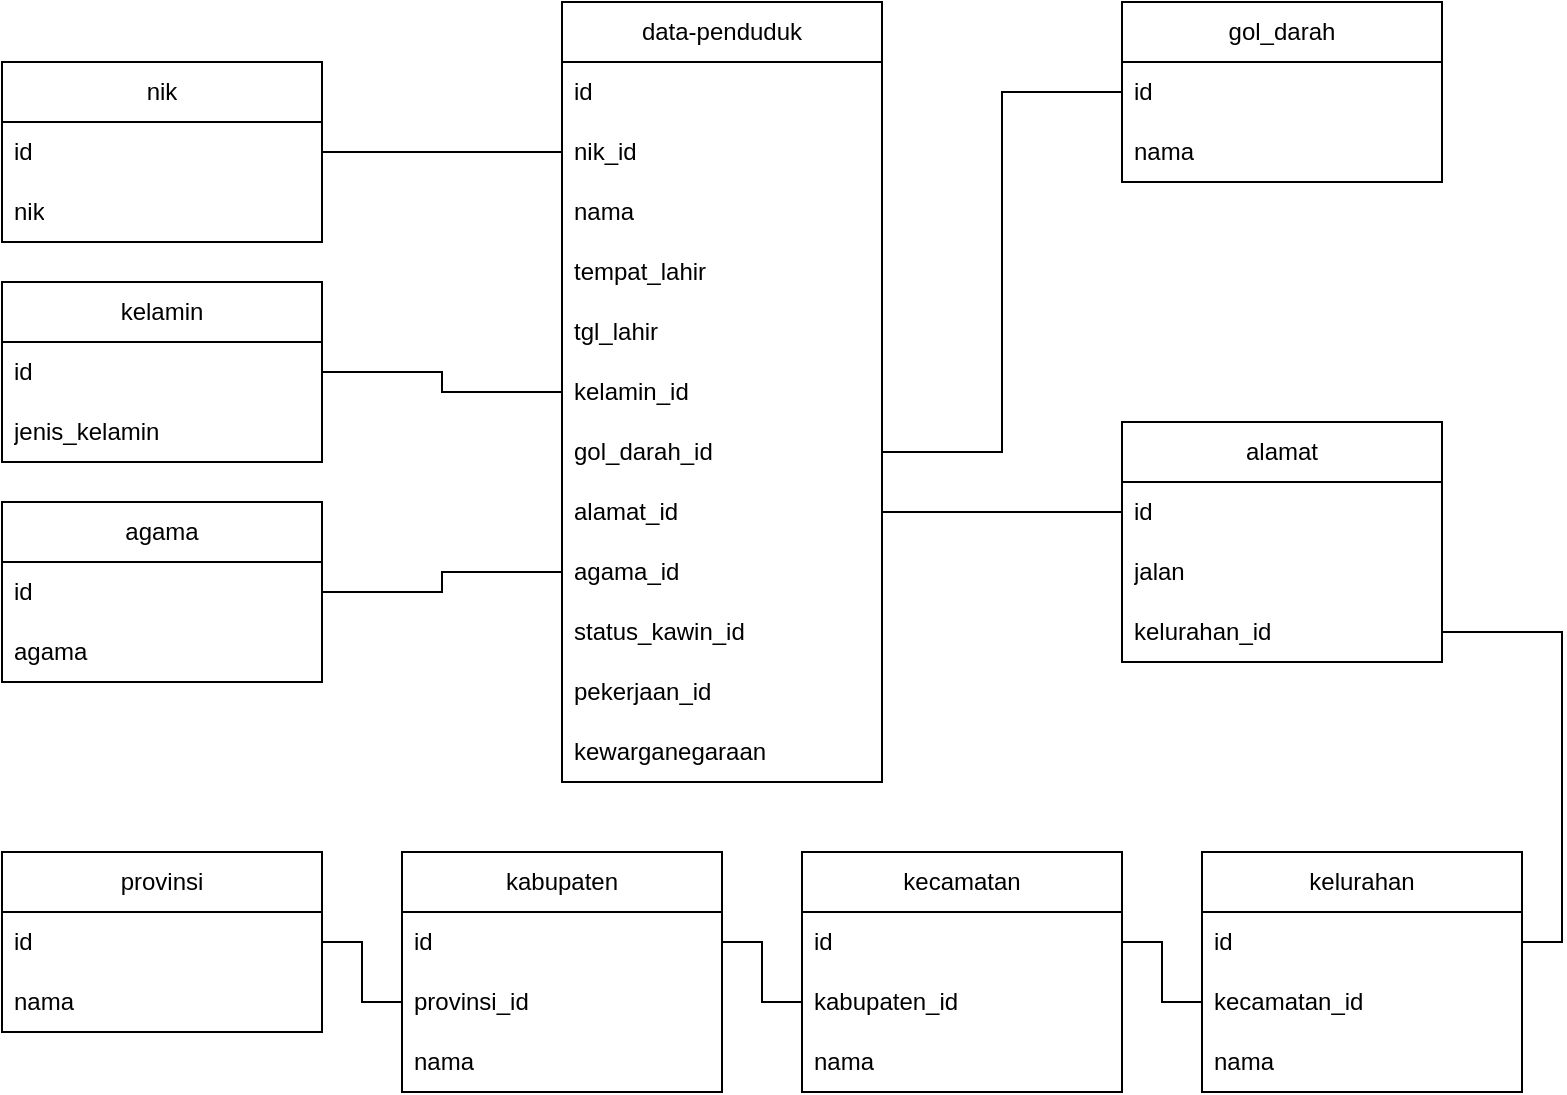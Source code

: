 <mxfile version="24.7.17">
  <diagram name="Page-1" id="0Un0IAWzI6U6qrBfIG15">
    <mxGraphModel dx="1257" dy="727" grid="1" gridSize="10" guides="1" tooltips="1" connect="1" arrows="1" fold="1" page="1" pageScale="1" pageWidth="827" pageHeight="1169" math="0" shadow="0">
      <root>
        <mxCell id="0" />
        <mxCell id="1" parent="0" />
        <mxCell id="j3dxWM0FpJ5QSCnhhDyS-1" value="data-penduduk" style="swimlane;fontStyle=0;childLayout=stackLayout;horizontal=1;startSize=30;horizontalStack=0;resizeParent=1;resizeParentMax=0;resizeLast=0;collapsible=1;marginBottom=0;whiteSpace=wrap;html=1;" vertex="1" parent="1">
          <mxGeometry x="280" y="40" width="160" height="390" as="geometry" />
        </mxCell>
        <mxCell id="j3dxWM0FpJ5QSCnhhDyS-2" value="id" style="text;strokeColor=none;fillColor=none;align=left;verticalAlign=middle;spacingLeft=4;spacingRight=4;overflow=hidden;points=[[0,0.5],[1,0.5]];portConstraint=eastwest;rotatable=0;whiteSpace=wrap;html=1;" vertex="1" parent="j3dxWM0FpJ5QSCnhhDyS-1">
          <mxGeometry y="30" width="160" height="30" as="geometry" />
        </mxCell>
        <mxCell id="j3dxWM0FpJ5QSCnhhDyS-41" value="nik_id" style="text;strokeColor=none;fillColor=none;align=left;verticalAlign=middle;spacingLeft=4;spacingRight=4;overflow=hidden;points=[[0,0.5],[1,0.5]];portConstraint=eastwest;rotatable=0;whiteSpace=wrap;html=1;" vertex="1" parent="j3dxWM0FpJ5QSCnhhDyS-1">
          <mxGeometry y="60" width="160" height="30" as="geometry" />
        </mxCell>
        <mxCell id="j3dxWM0FpJ5QSCnhhDyS-3" value="nama" style="text;strokeColor=none;fillColor=none;align=left;verticalAlign=middle;spacingLeft=4;spacingRight=4;overflow=hidden;points=[[0,0.5],[1,0.5]];portConstraint=eastwest;rotatable=0;whiteSpace=wrap;html=1;" vertex="1" parent="j3dxWM0FpJ5QSCnhhDyS-1">
          <mxGeometry y="90" width="160" height="30" as="geometry" />
        </mxCell>
        <mxCell id="j3dxWM0FpJ5QSCnhhDyS-51" value="tempat_lahir" style="text;strokeColor=none;fillColor=none;align=left;verticalAlign=middle;spacingLeft=4;spacingRight=4;overflow=hidden;points=[[0,0.5],[1,0.5]];portConstraint=eastwest;rotatable=0;whiteSpace=wrap;html=1;" vertex="1" parent="j3dxWM0FpJ5QSCnhhDyS-1">
          <mxGeometry y="120" width="160" height="30" as="geometry" />
        </mxCell>
        <mxCell id="j3dxWM0FpJ5QSCnhhDyS-52" value="tgl_lahir" style="text;strokeColor=none;fillColor=none;align=left;verticalAlign=middle;spacingLeft=4;spacingRight=4;overflow=hidden;points=[[0,0.5],[1,0.5]];portConstraint=eastwest;rotatable=0;whiteSpace=wrap;html=1;" vertex="1" parent="j3dxWM0FpJ5QSCnhhDyS-1">
          <mxGeometry y="150" width="160" height="30" as="geometry" />
        </mxCell>
        <mxCell id="j3dxWM0FpJ5QSCnhhDyS-4" value="kelamin_id" style="text;strokeColor=none;fillColor=none;align=left;verticalAlign=middle;spacingLeft=4;spacingRight=4;overflow=hidden;points=[[0,0.5],[1,0.5]];portConstraint=eastwest;rotatable=0;whiteSpace=wrap;html=1;" vertex="1" parent="j3dxWM0FpJ5QSCnhhDyS-1">
          <mxGeometry y="180" width="160" height="30" as="geometry" />
        </mxCell>
        <mxCell id="j3dxWM0FpJ5QSCnhhDyS-70" value="gol_darah_id" style="text;strokeColor=none;fillColor=none;align=left;verticalAlign=middle;spacingLeft=4;spacingRight=4;overflow=hidden;points=[[0,0.5],[1,0.5]];portConstraint=eastwest;rotatable=0;whiteSpace=wrap;html=1;" vertex="1" parent="j3dxWM0FpJ5QSCnhhDyS-1">
          <mxGeometry y="210" width="160" height="30" as="geometry" />
        </mxCell>
        <mxCell id="j3dxWM0FpJ5QSCnhhDyS-40" value="alamat_id" style="text;strokeColor=none;fillColor=none;align=left;verticalAlign=middle;spacingLeft=4;spacingRight=4;overflow=hidden;points=[[0,0.5],[1,0.5]];portConstraint=eastwest;rotatable=0;whiteSpace=wrap;html=1;" vertex="1" parent="j3dxWM0FpJ5QSCnhhDyS-1">
          <mxGeometry y="240" width="160" height="30" as="geometry" />
        </mxCell>
        <mxCell id="j3dxWM0FpJ5QSCnhhDyS-5" value="agama_id" style="text;strokeColor=none;fillColor=none;align=left;verticalAlign=middle;spacingLeft=4;spacingRight=4;overflow=hidden;points=[[0,0.5],[1,0.5]];portConstraint=eastwest;rotatable=0;whiteSpace=wrap;html=1;" vertex="1" parent="j3dxWM0FpJ5QSCnhhDyS-1">
          <mxGeometry y="270" width="160" height="30" as="geometry" />
        </mxCell>
        <mxCell id="j3dxWM0FpJ5QSCnhhDyS-39" value="status_kawin_id" style="text;strokeColor=none;fillColor=none;align=left;verticalAlign=middle;spacingLeft=4;spacingRight=4;overflow=hidden;points=[[0,0.5],[1,0.5]];portConstraint=eastwest;rotatable=0;whiteSpace=wrap;html=1;" vertex="1" parent="j3dxWM0FpJ5QSCnhhDyS-1">
          <mxGeometry y="300" width="160" height="30" as="geometry" />
        </mxCell>
        <mxCell id="j3dxWM0FpJ5QSCnhhDyS-66" value="pekerjaan_id" style="text;strokeColor=none;fillColor=none;align=left;verticalAlign=middle;spacingLeft=4;spacingRight=4;overflow=hidden;points=[[0,0.5],[1,0.5]];portConstraint=eastwest;rotatable=0;whiteSpace=wrap;html=1;" vertex="1" parent="j3dxWM0FpJ5QSCnhhDyS-1">
          <mxGeometry y="330" width="160" height="30" as="geometry" />
        </mxCell>
        <mxCell id="j3dxWM0FpJ5QSCnhhDyS-67" value="kewarganegaraan" style="text;strokeColor=none;fillColor=none;align=left;verticalAlign=middle;spacingLeft=4;spacingRight=4;overflow=hidden;points=[[0,0.5],[1,0.5]];portConstraint=eastwest;rotatable=0;whiteSpace=wrap;html=1;" vertex="1" parent="j3dxWM0FpJ5QSCnhhDyS-1">
          <mxGeometry y="360" width="160" height="30" as="geometry" />
        </mxCell>
        <mxCell id="j3dxWM0FpJ5QSCnhhDyS-6" value="kelamin" style="swimlane;fontStyle=0;childLayout=stackLayout;horizontal=1;startSize=30;horizontalStack=0;resizeParent=1;resizeParentMax=0;resizeLast=0;collapsible=1;marginBottom=0;whiteSpace=wrap;html=1;" vertex="1" parent="1">
          <mxGeometry y="180" width="160" height="90" as="geometry" />
        </mxCell>
        <mxCell id="j3dxWM0FpJ5QSCnhhDyS-7" value="id" style="text;strokeColor=none;fillColor=none;align=left;verticalAlign=middle;spacingLeft=4;spacingRight=4;overflow=hidden;points=[[0,0.5],[1,0.5]];portConstraint=eastwest;rotatable=0;whiteSpace=wrap;html=1;" vertex="1" parent="j3dxWM0FpJ5QSCnhhDyS-6">
          <mxGeometry y="30" width="160" height="30" as="geometry" />
        </mxCell>
        <mxCell id="j3dxWM0FpJ5QSCnhhDyS-8" value="jenis_kelamin" style="text;strokeColor=none;fillColor=none;align=left;verticalAlign=middle;spacingLeft=4;spacingRight=4;overflow=hidden;points=[[0,0.5],[1,0.5]];portConstraint=eastwest;rotatable=0;whiteSpace=wrap;html=1;" vertex="1" parent="j3dxWM0FpJ5QSCnhhDyS-6">
          <mxGeometry y="60" width="160" height="30" as="geometry" />
        </mxCell>
        <mxCell id="j3dxWM0FpJ5QSCnhhDyS-14" value="nik" style="swimlane;fontStyle=0;childLayout=stackLayout;horizontal=1;startSize=30;horizontalStack=0;resizeParent=1;resizeParentMax=0;resizeLast=0;collapsible=1;marginBottom=0;whiteSpace=wrap;html=1;" vertex="1" parent="1">
          <mxGeometry y="70" width="160" height="90" as="geometry" />
        </mxCell>
        <mxCell id="j3dxWM0FpJ5QSCnhhDyS-15" value="id" style="text;strokeColor=none;fillColor=none;align=left;verticalAlign=middle;spacingLeft=4;spacingRight=4;overflow=hidden;points=[[0,0.5],[1,0.5]];portConstraint=eastwest;rotatable=0;whiteSpace=wrap;html=1;" vertex="1" parent="j3dxWM0FpJ5QSCnhhDyS-14">
          <mxGeometry y="30" width="160" height="30" as="geometry" />
        </mxCell>
        <mxCell id="j3dxWM0FpJ5QSCnhhDyS-16" value="nik" style="text;strokeColor=none;fillColor=none;align=left;verticalAlign=middle;spacingLeft=4;spacingRight=4;overflow=hidden;points=[[0,0.5],[1,0.5]];portConstraint=eastwest;rotatable=0;whiteSpace=wrap;html=1;" vertex="1" parent="j3dxWM0FpJ5QSCnhhDyS-14">
          <mxGeometry y="60" width="160" height="30" as="geometry" />
        </mxCell>
        <mxCell id="j3dxWM0FpJ5QSCnhhDyS-17" value="alamat" style="swimlane;fontStyle=0;childLayout=stackLayout;horizontal=1;startSize=30;horizontalStack=0;resizeParent=1;resizeParentMax=0;resizeLast=0;collapsible=1;marginBottom=0;whiteSpace=wrap;html=1;" vertex="1" parent="1">
          <mxGeometry x="560" y="250" width="160" height="120" as="geometry" />
        </mxCell>
        <mxCell id="j3dxWM0FpJ5QSCnhhDyS-18" value="id" style="text;strokeColor=none;fillColor=none;align=left;verticalAlign=middle;spacingLeft=4;spacingRight=4;overflow=hidden;points=[[0,0.5],[1,0.5]];portConstraint=eastwest;rotatable=0;whiteSpace=wrap;html=1;" vertex="1" parent="j3dxWM0FpJ5QSCnhhDyS-17">
          <mxGeometry y="30" width="160" height="30" as="geometry" />
        </mxCell>
        <mxCell id="j3dxWM0FpJ5QSCnhhDyS-19" value="jalan" style="text;strokeColor=none;fillColor=none;align=left;verticalAlign=middle;spacingLeft=4;spacingRight=4;overflow=hidden;points=[[0,0.5],[1,0.5]];portConstraint=eastwest;rotatable=0;whiteSpace=wrap;html=1;" vertex="1" parent="j3dxWM0FpJ5QSCnhhDyS-17">
          <mxGeometry y="60" width="160" height="30" as="geometry" />
        </mxCell>
        <mxCell id="j3dxWM0FpJ5QSCnhhDyS-36" value="kelurahan_id" style="text;strokeColor=none;fillColor=none;align=left;verticalAlign=middle;spacingLeft=4;spacingRight=4;overflow=hidden;points=[[0,0.5],[1,0.5]];portConstraint=eastwest;rotatable=0;whiteSpace=wrap;html=1;" vertex="1" parent="j3dxWM0FpJ5QSCnhhDyS-17">
          <mxGeometry y="90" width="160" height="30" as="geometry" />
        </mxCell>
        <mxCell id="j3dxWM0FpJ5QSCnhhDyS-20" value="provinsi" style="swimlane;fontStyle=0;childLayout=stackLayout;horizontal=1;startSize=30;horizontalStack=0;resizeParent=1;resizeParentMax=0;resizeLast=0;collapsible=1;marginBottom=0;whiteSpace=wrap;html=1;" vertex="1" parent="1">
          <mxGeometry y="465" width="160" height="90" as="geometry" />
        </mxCell>
        <mxCell id="j3dxWM0FpJ5QSCnhhDyS-21" value="id" style="text;strokeColor=none;fillColor=none;align=left;verticalAlign=middle;spacingLeft=4;spacingRight=4;overflow=hidden;points=[[0,0.5],[1,0.5]];portConstraint=eastwest;rotatable=0;whiteSpace=wrap;html=1;" vertex="1" parent="j3dxWM0FpJ5QSCnhhDyS-20">
          <mxGeometry y="30" width="160" height="30" as="geometry" />
        </mxCell>
        <mxCell id="j3dxWM0FpJ5QSCnhhDyS-22" value="nama" style="text;strokeColor=none;fillColor=none;align=left;verticalAlign=middle;spacingLeft=4;spacingRight=4;overflow=hidden;points=[[0,0.5],[1,0.5]];portConstraint=eastwest;rotatable=0;whiteSpace=wrap;html=1;" vertex="1" parent="j3dxWM0FpJ5QSCnhhDyS-20">
          <mxGeometry y="60" width="160" height="30" as="geometry" />
        </mxCell>
        <mxCell id="j3dxWM0FpJ5QSCnhhDyS-24" value="kabupaten" style="swimlane;fontStyle=0;childLayout=stackLayout;horizontal=1;startSize=30;horizontalStack=0;resizeParent=1;resizeParentMax=0;resizeLast=0;collapsible=1;marginBottom=0;whiteSpace=wrap;html=1;" vertex="1" parent="1">
          <mxGeometry x="200" y="465" width="160" height="120" as="geometry" />
        </mxCell>
        <mxCell id="j3dxWM0FpJ5QSCnhhDyS-25" value="id" style="text;strokeColor=none;fillColor=none;align=left;verticalAlign=middle;spacingLeft=4;spacingRight=4;overflow=hidden;points=[[0,0.5],[1,0.5]];portConstraint=eastwest;rotatable=0;whiteSpace=wrap;html=1;" vertex="1" parent="j3dxWM0FpJ5QSCnhhDyS-24">
          <mxGeometry y="30" width="160" height="30" as="geometry" />
        </mxCell>
        <mxCell id="j3dxWM0FpJ5QSCnhhDyS-26" value="provinsi_id" style="text;strokeColor=none;fillColor=none;align=left;verticalAlign=middle;spacingLeft=4;spacingRight=4;overflow=hidden;points=[[0,0.5],[1,0.5]];portConstraint=eastwest;rotatable=0;whiteSpace=wrap;html=1;" vertex="1" parent="j3dxWM0FpJ5QSCnhhDyS-24">
          <mxGeometry y="60" width="160" height="30" as="geometry" />
        </mxCell>
        <mxCell id="j3dxWM0FpJ5QSCnhhDyS-74" value="nama" style="text;strokeColor=none;fillColor=none;align=left;verticalAlign=middle;spacingLeft=4;spacingRight=4;overflow=hidden;points=[[0,0.5],[1,0.5]];portConstraint=eastwest;rotatable=0;whiteSpace=wrap;html=1;" vertex="1" parent="j3dxWM0FpJ5QSCnhhDyS-24">
          <mxGeometry y="90" width="160" height="30" as="geometry" />
        </mxCell>
        <mxCell id="j3dxWM0FpJ5QSCnhhDyS-27" value="kecamatan" style="swimlane;fontStyle=0;childLayout=stackLayout;horizontal=1;startSize=30;horizontalStack=0;resizeParent=1;resizeParentMax=0;resizeLast=0;collapsible=1;marginBottom=0;whiteSpace=wrap;html=1;" vertex="1" parent="1">
          <mxGeometry x="400" y="465" width="160" height="120" as="geometry" />
        </mxCell>
        <mxCell id="j3dxWM0FpJ5QSCnhhDyS-28" value="id" style="text;strokeColor=none;fillColor=none;align=left;verticalAlign=middle;spacingLeft=4;spacingRight=4;overflow=hidden;points=[[0,0.5],[1,0.5]];portConstraint=eastwest;rotatable=0;whiteSpace=wrap;html=1;" vertex="1" parent="j3dxWM0FpJ5QSCnhhDyS-27">
          <mxGeometry y="30" width="160" height="30" as="geometry" />
        </mxCell>
        <mxCell id="j3dxWM0FpJ5QSCnhhDyS-29" value="kabupaten_id" style="text;strokeColor=none;fillColor=none;align=left;verticalAlign=middle;spacingLeft=4;spacingRight=4;overflow=hidden;points=[[0,0.5],[1,0.5]];portConstraint=eastwest;rotatable=0;whiteSpace=wrap;html=1;" vertex="1" parent="j3dxWM0FpJ5QSCnhhDyS-27">
          <mxGeometry y="60" width="160" height="30" as="geometry" />
        </mxCell>
        <mxCell id="j3dxWM0FpJ5QSCnhhDyS-75" value="nama" style="text;strokeColor=none;fillColor=none;align=left;verticalAlign=middle;spacingLeft=4;spacingRight=4;overflow=hidden;points=[[0,0.5],[1,0.5]];portConstraint=eastwest;rotatable=0;whiteSpace=wrap;html=1;" vertex="1" parent="j3dxWM0FpJ5QSCnhhDyS-27">
          <mxGeometry y="90" width="160" height="30" as="geometry" />
        </mxCell>
        <mxCell id="j3dxWM0FpJ5QSCnhhDyS-30" value="kelurahan" style="swimlane;fontStyle=0;childLayout=stackLayout;horizontal=1;startSize=30;horizontalStack=0;resizeParent=1;resizeParentMax=0;resizeLast=0;collapsible=1;marginBottom=0;whiteSpace=wrap;html=1;" vertex="1" parent="1">
          <mxGeometry x="600" y="465" width="160" height="120" as="geometry" />
        </mxCell>
        <mxCell id="j3dxWM0FpJ5QSCnhhDyS-31" value="id" style="text;strokeColor=none;fillColor=none;align=left;verticalAlign=middle;spacingLeft=4;spacingRight=4;overflow=hidden;points=[[0,0.5],[1,0.5]];portConstraint=eastwest;rotatable=0;whiteSpace=wrap;html=1;" vertex="1" parent="j3dxWM0FpJ5QSCnhhDyS-30">
          <mxGeometry y="30" width="160" height="30" as="geometry" />
        </mxCell>
        <mxCell id="j3dxWM0FpJ5QSCnhhDyS-32" value="kecamatan_id" style="text;strokeColor=none;fillColor=none;align=left;verticalAlign=middle;spacingLeft=4;spacingRight=4;overflow=hidden;points=[[0,0.5],[1,0.5]];portConstraint=eastwest;rotatable=0;whiteSpace=wrap;html=1;" vertex="1" parent="j3dxWM0FpJ5QSCnhhDyS-30">
          <mxGeometry y="60" width="160" height="30" as="geometry" />
        </mxCell>
        <mxCell id="j3dxWM0FpJ5QSCnhhDyS-76" value="nama" style="text;strokeColor=none;fillColor=none;align=left;verticalAlign=middle;spacingLeft=4;spacingRight=4;overflow=hidden;points=[[0,0.5],[1,0.5]];portConstraint=eastwest;rotatable=0;whiteSpace=wrap;html=1;" vertex="1" parent="j3dxWM0FpJ5QSCnhhDyS-30">
          <mxGeometry y="90" width="160" height="30" as="geometry" />
        </mxCell>
        <mxCell id="j3dxWM0FpJ5QSCnhhDyS-42" value="gol_darah" style="swimlane;fontStyle=0;childLayout=stackLayout;horizontal=1;startSize=30;horizontalStack=0;resizeParent=1;resizeParentMax=0;resizeLast=0;collapsible=1;marginBottom=0;whiteSpace=wrap;html=1;" vertex="1" parent="1">
          <mxGeometry x="560" y="40" width="160" height="90" as="geometry" />
        </mxCell>
        <mxCell id="j3dxWM0FpJ5QSCnhhDyS-43" value="id" style="text;strokeColor=none;fillColor=none;align=left;verticalAlign=middle;spacingLeft=4;spacingRight=4;overflow=hidden;points=[[0,0.5],[1,0.5]];portConstraint=eastwest;rotatable=0;whiteSpace=wrap;html=1;" vertex="1" parent="j3dxWM0FpJ5QSCnhhDyS-42">
          <mxGeometry y="30" width="160" height="30" as="geometry" />
        </mxCell>
        <mxCell id="j3dxWM0FpJ5QSCnhhDyS-44" value="nama" style="text;strokeColor=none;fillColor=none;align=left;verticalAlign=middle;spacingLeft=4;spacingRight=4;overflow=hidden;points=[[0,0.5],[1,0.5]];portConstraint=eastwest;rotatable=0;whiteSpace=wrap;html=1;" vertex="1" parent="j3dxWM0FpJ5QSCnhhDyS-42">
          <mxGeometry y="60" width="160" height="30" as="geometry" />
        </mxCell>
        <mxCell id="j3dxWM0FpJ5QSCnhhDyS-11" value="agama" style="swimlane;fontStyle=0;childLayout=stackLayout;horizontal=1;startSize=30;horizontalStack=0;resizeParent=1;resizeParentMax=0;resizeLast=0;collapsible=1;marginBottom=0;whiteSpace=wrap;html=1;" vertex="1" parent="1">
          <mxGeometry y="290" width="160" height="90" as="geometry" />
        </mxCell>
        <mxCell id="j3dxWM0FpJ5QSCnhhDyS-12" value="id" style="text;strokeColor=none;fillColor=none;align=left;verticalAlign=middle;spacingLeft=4;spacingRight=4;overflow=hidden;points=[[0,0.5],[1,0.5]];portConstraint=eastwest;rotatable=0;whiteSpace=wrap;html=1;" vertex="1" parent="j3dxWM0FpJ5QSCnhhDyS-11">
          <mxGeometry y="30" width="160" height="30" as="geometry" />
        </mxCell>
        <mxCell id="j3dxWM0FpJ5QSCnhhDyS-13" value="agama" style="text;strokeColor=none;fillColor=none;align=left;verticalAlign=middle;spacingLeft=4;spacingRight=4;overflow=hidden;points=[[0,0.5],[1,0.5]];portConstraint=eastwest;rotatable=0;whiteSpace=wrap;html=1;" vertex="1" parent="j3dxWM0FpJ5QSCnhhDyS-11">
          <mxGeometry y="60" width="160" height="30" as="geometry" />
        </mxCell>
        <mxCell id="j3dxWM0FpJ5QSCnhhDyS-68" style="edgeStyle=orthogonalEdgeStyle;rounded=0;orthogonalLoop=1;jettySize=auto;html=1;endArrow=none;endFill=0;" edge="1" parent="1" source="j3dxWM0FpJ5QSCnhhDyS-15" target="j3dxWM0FpJ5QSCnhhDyS-41">
          <mxGeometry relative="1" as="geometry" />
        </mxCell>
        <mxCell id="j3dxWM0FpJ5QSCnhhDyS-69" style="edgeStyle=orthogonalEdgeStyle;rounded=0;orthogonalLoop=1;jettySize=auto;html=1;endArrow=none;endFill=0;" edge="1" parent="1" source="j3dxWM0FpJ5QSCnhhDyS-7" target="j3dxWM0FpJ5QSCnhhDyS-4">
          <mxGeometry relative="1" as="geometry">
            <Array as="points">
              <mxPoint x="220" y="225" />
              <mxPoint x="220" y="235" />
            </Array>
          </mxGeometry>
        </mxCell>
        <mxCell id="j3dxWM0FpJ5QSCnhhDyS-71" style="edgeStyle=orthogonalEdgeStyle;rounded=0;orthogonalLoop=1;jettySize=auto;html=1;endArrow=none;endFill=0;" edge="1" parent="1" source="j3dxWM0FpJ5QSCnhhDyS-43" target="j3dxWM0FpJ5QSCnhhDyS-70">
          <mxGeometry relative="1" as="geometry" />
        </mxCell>
        <mxCell id="j3dxWM0FpJ5QSCnhhDyS-72" style="edgeStyle=orthogonalEdgeStyle;rounded=0;orthogonalLoop=1;jettySize=auto;html=1;endArrow=none;endFill=0;" edge="1" parent="1" source="j3dxWM0FpJ5QSCnhhDyS-18" target="j3dxWM0FpJ5QSCnhhDyS-40">
          <mxGeometry relative="1" as="geometry" />
        </mxCell>
        <mxCell id="j3dxWM0FpJ5QSCnhhDyS-73" style="edgeStyle=orthogonalEdgeStyle;rounded=0;orthogonalLoop=1;jettySize=auto;html=1;endArrow=none;endFill=0;" edge="1" parent="1" source="j3dxWM0FpJ5QSCnhhDyS-12" target="j3dxWM0FpJ5QSCnhhDyS-5">
          <mxGeometry relative="1" as="geometry" />
        </mxCell>
        <mxCell id="j3dxWM0FpJ5QSCnhhDyS-78" style="edgeStyle=orthogonalEdgeStyle;rounded=0;orthogonalLoop=1;jettySize=auto;html=1;endArrow=none;endFill=0;" edge="1" parent="1" source="j3dxWM0FpJ5QSCnhhDyS-32" target="j3dxWM0FpJ5QSCnhhDyS-28">
          <mxGeometry relative="1" as="geometry" />
        </mxCell>
        <mxCell id="j3dxWM0FpJ5QSCnhhDyS-79" style="edgeStyle=orthogonalEdgeStyle;rounded=0;orthogonalLoop=1;jettySize=auto;html=1;endArrow=none;endFill=0;" edge="1" parent="1" source="j3dxWM0FpJ5QSCnhhDyS-29" target="j3dxWM0FpJ5QSCnhhDyS-25">
          <mxGeometry relative="1" as="geometry" />
        </mxCell>
        <mxCell id="j3dxWM0FpJ5QSCnhhDyS-80" style="edgeStyle=orthogonalEdgeStyle;rounded=0;orthogonalLoop=1;jettySize=auto;html=1;endArrow=none;endFill=0;" edge="1" parent="1" source="j3dxWM0FpJ5QSCnhhDyS-26" target="j3dxWM0FpJ5QSCnhhDyS-21">
          <mxGeometry relative="1" as="geometry" />
        </mxCell>
        <mxCell id="j3dxWM0FpJ5QSCnhhDyS-83" style="edgeStyle=orthogonalEdgeStyle;rounded=0;orthogonalLoop=1;jettySize=auto;html=1;endArrow=none;endFill=0;" edge="1" parent="1" source="j3dxWM0FpJ5QSCnhhDyS-36" target="j3dxWM0FpJ5QSCnhhDyS-31">
          <mxGeometry relative="1" as="geometry">
            <Array as="points">
              <mxPoint x="780" y="355" />
              <mxPoint x="780" y="510" />
            </Array>
          </mxGeometry>
        </mxCell>
      </root>
    </mxGraphModel>
  </diagram>
</mxfile>
